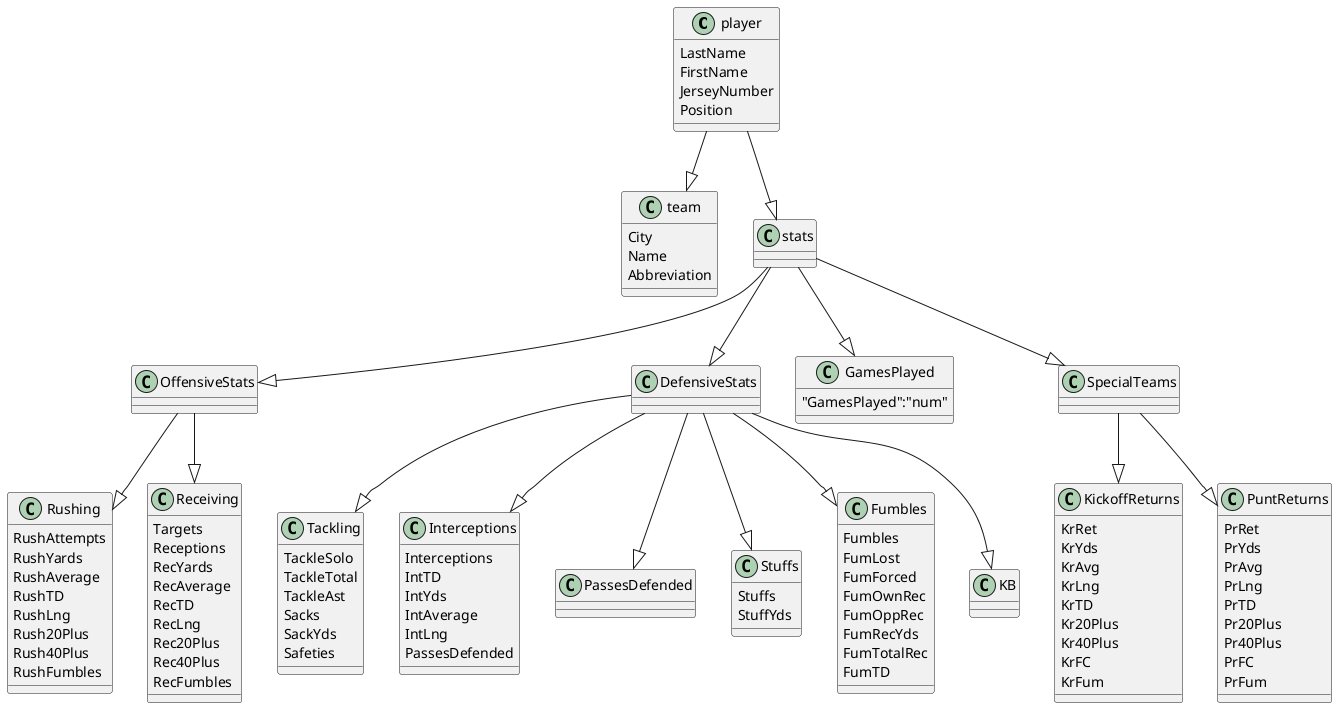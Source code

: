 @startuml

class player
class team
class stats
class OffensiveStats
class DefensiveStats


player --|> team
player --|> stats
stats --|> GamesPlayed
stats --|> OffensiveStats
stats --|> DefensiveStats
stats --|> SpecialTeams
OffensiveStats --|> Rushing
OffensiveStats --|> Receiving
DefensiveStats --|> Tackling
DefensiveStats --|> Interceptions
DefensiveStats --|> PassesDefended
DefensiveStats --|> Stuffs
DefensiveStats --|> Fumbles
DefensiveStats --|> KB
SpecialTeams --|> KickoffReturns
SpecialTeams --|> PuntReturns

class player {
LastName
FirstName
JerseyNumber
Position
}

class team {
City
Name
Abbreviation
}

class GamesPlayed {
"GamesPlayed":"num"
}

class Receiving {
Targets
Receptions
RecYards
RecAverage
RecTD
RecLng
Rec20Plus
Rec40Plus
RecFumbles
}

class Rushing {
RushAttempts
RushYards
RushAverage
RushTD
RushLng
Rush20Plus
Rush40Plus
RushFumbles
}

class Tackling {
TackleSolo
TackleTotal
TackleAst
Sacks
SackYds
Safeties
}

class Interceptions {
Interceptions
IntTD
IntYds
IntAverage
IntLng
PassesDefended
}

class Fumbles {
Fumbles
FumLost
FumForced
FumOwnRec
FumOppRec
FumRecYds
FumTotalRec
FumTD
}

class SpecialTeams {

}

class KickoffReturns {
KrRet
KrYds
KrAvg
KrLng
KrTD
Kr20Plus
Kr40Plus
KrFC
KrFum
}

class PuntReturns {
PrRet
PrYds
PrAvg
PrLng
PrTD
Pr20Plus
Pr40Plus
PrFC
PrFum
}

class Stuffs {
Stuffs
StuffYds
}

@enduml